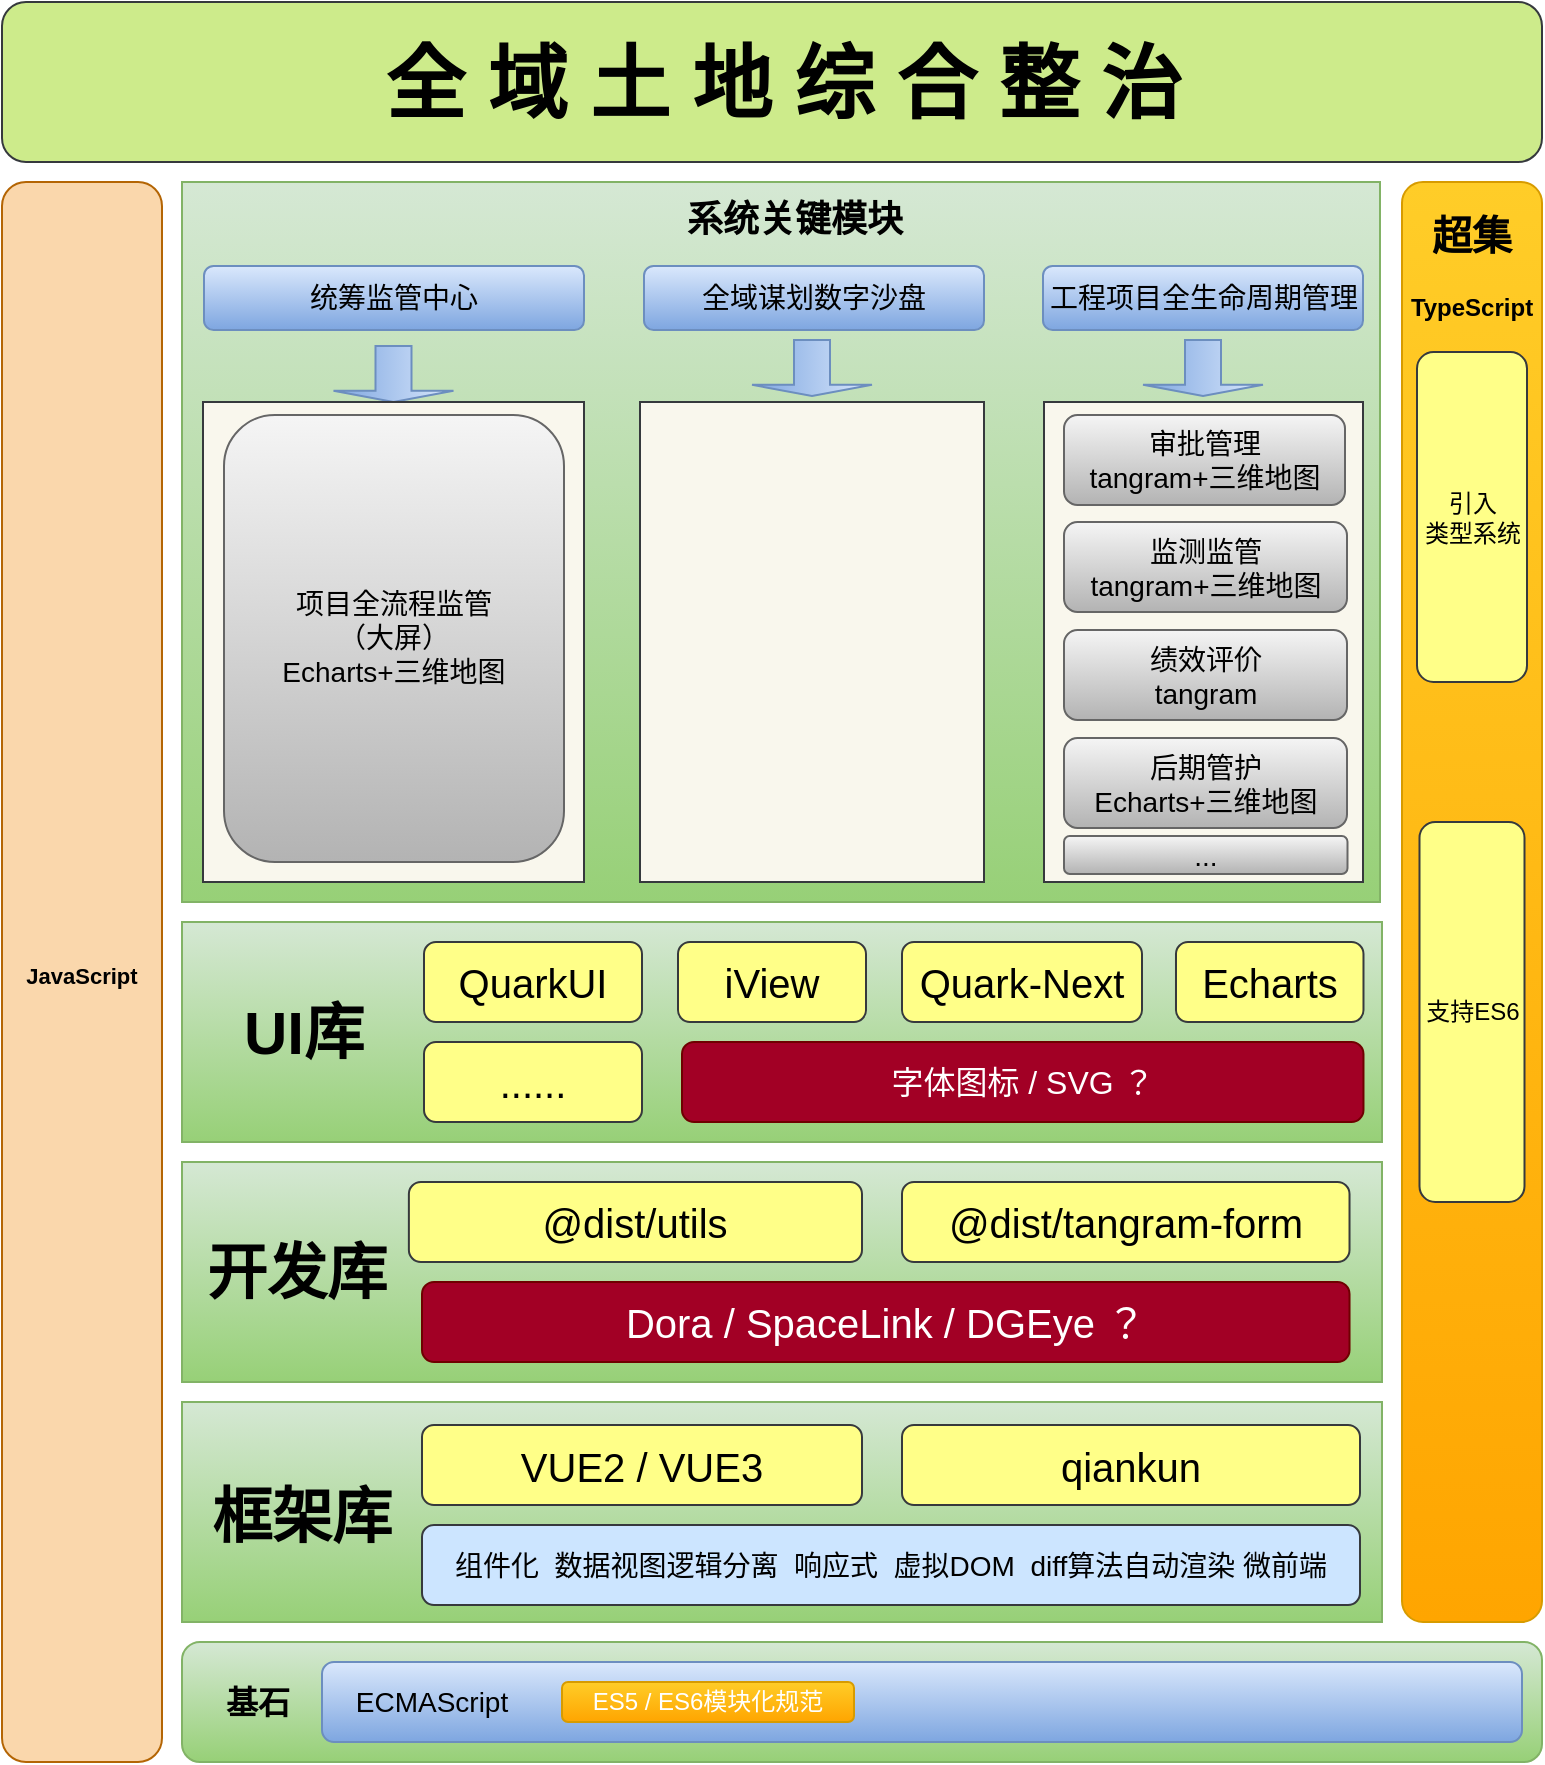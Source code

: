 <mxfile version="22.0.4" type="github" pages="5">
  <diagram name="前端架构图" id="aERbTS1XuSQMkrAbpRA_">
    <mxGraphModel dx="1221" dy="751" grid="1" gridSize="10" guides="1" tooltips="1" connect="1" arrows="1" fold="1" page="1" pageScale="1" pageWidth="827" pageHeight="1169" math="0" shadow="0">
      <root>
        <mxCell id="0" />
        <mxCell id="1" parent="0" />
        <mxCell id="1gftsp3Zv8tTFMD2zvdp-1" value="&lt;h1&gt;&lt;font style=&quot;font-size: 40px;&quot;&gt;&amp;nbsp;全 域 土 地 综 合 整 治&lt;/font&gt;&lt;/h1&gt;" style="rounded=1;whiteSpace=wrap;html=1;fillColor=#cdeb8b;strokeColor=#36393d;" parent="1" vertex="1">
          <mxGeometry x="30" y="40" width="770" height="80" as="geometry" />
        </mxCell>
        <mxCell id="UVithkWDfJSBE_TuZt-7-5" value="&lt;h2&gt;&lt;span style=&quot;font-size: 11px;&quot;&gt;JavaScript&lt;/span&gt;&lt;/h2&gt;" style="rounded=1;whiteSpace=wrap;html=1;fillColor=#fad7ac;strokeColor=#b46504;" parent="1" vertex="1">
          <mxGeometry x="30" y="130" width="80" height="790" as="geometry" />
        </mxCell>
        <mxCell id="UVithkWDfJSBE_TuZt-7-6" value="" style="rounded=1;whiteSpace=wrap;html=1;fillColor=#ffcd28;gradientColor=#ffa500;strokeColor=#d79b00;" parent="1" vertex="1">
          <mxGeometry x="730" y="130" width="70" height="720" as="geometry" />
        </mxCell>
        <mxCell id="UVithkWDfJSBE_TuZt-7-7" value="&lt;h2&gt;&lt;font style=&quot;font-size: 20px;&quot;&gt;超集&lt;/font&gt;&lt;/h2&gt;&lt;h3&gt;&lt;font style=&quot;font-size: 12px;&quot;&gt;TypeScript&lt;/font&gt;&lt;/h3&gt;" style="rounded=1;whiteSpace=wrap;html=1;strokeColor=none;fillColor=none;" parent="1" vertex="1">
          <mxGeometry x="735" y="142" width="60" height="59" as="geometry" />
        </mxCell>
        <mxCell id="UVithkWDfJSBE_TuZt-7-8" value="引入&lt;br&gt;类型系统" style="rounded=1;whiteSpace=wrap;html=1;fillColor=#ffff88;strokeColor=#36393d;" parent="1" vertex="1">
          <mxGeometry x="737.5" y="215" width="55" height="165" as="geometry" />
        </mxCell>
        <mxCell id="UVithkWDfJSBE_TuZt-7-9" value="支持ES6" style="rounded=1;whiteSpace=wrap;html=1;fillColor=#ffff88;strokeColor=#36393d;" parent="1" vertex="1">
          <mxGeometry x="738.75" y="450" width="52.5" height="190" as="geometry" />
        </mxCell>
        <mxCell id="ZtD_jZgkwvfVtTKbU0B0-2" value="" style="group" parent="1" vertex="1" connectable="0">
          <mxGeometry x="120" y="860" width="680" height="60" as="geometry" />
        </mxCell>
        <mxCell id="UVithkWDfJSBE_TuZt-7-28" value="" style="rounded=1;whiteSpace=wrap;html=1;fillColor=#d5e8d4;strokeColor=#82b366;gradientColor=#97d077;" parent="ZtD_jZgkwvfVtTKbU0B0-2" vertex="1">
          <mxGeometry width="680" height="60" as="geometry" />
        </mxCell>
        <mxCell id="UVithkWDfJSBE_TuZt-7-30" value="&lt;h2&gt;&lt;font style=&quot;font-size: 16px;&quot;&gt;基石&lt;/font&gt;&lt;/h2&gt;" style="rounded=1;whiteSpace=wrap;html=1;strokeColor=none;fillColor=none;" parent="ZtD_jZgkwvfVtTKbU0B0-2" vertex="1">
          <mxGeometry x="16" y="10" width="44" height="40" as="geometry" />
        </mxCell>
        <mxCell id="UVithkWDfJSBE_TuZt-7-32" value="" style="rounded=1;whiteSpace=wrap;html=1;fillColor=#dae8fc;gradientColor=#7ea6e0;strokeColor=#6c8ebf;" parent="ZtD_jZgkwvfVtTKbU0B0-2" vertex="1">
          <mxGeometry x="70" y="10" width="600" height="40" as="geometry" />
        </mxCell>
        <mxCell id="UVithkWDfJSBE_TuZt-7-33" value="&lt;font style=&quot;font-size: 14px;&quot;&gt;ECMAScript&lt;/font&gt;" style="rounded=0;whiteSpace=wrap;html=1;strokeColor=none;fillColor=none;" parent="ZtD_jZgkwvfVtTKbU0B0-2" vertex="1">
          <mxGeometry x="80" y="20" width="90" height="20" as="geometry" />
        </mxCell>
        <mxCell id="UVithkWDfJSBE_TuZt-7-34" value="&lt;font color=&quot;#ffffff&quot;&gt;ES5 / ES6模块化规范&lt;/font&gt;" style="rounded=1;whiteSpace=wrap;html=1;fillColor=#ffcd28;strokeColor=#d79b00;gradientColor=#ffa500;" parent="ZtD_jZgkwvfVtTKbU0B0-2" vertex="1">
          <mxGeometry x="190" y="20" width="146" height="20" as="geometry" />
        </mxCell>
        <mxCell id="ZtD_jZgkwvfVtTKbU0B0-3" value="" style="group" parent="1" vertex="1" connectable="0">
          <mxGeometry x="121" y="130" width="599" height="360" as="geometry" />
        </mxCell>
        <mxCell id="UVithkWDfJSBE_TuZt-7-10" value="" style="rounded=0;whiteSpace=wrap;html=1;fillColor=#d5e8d4;strokeColor=#82b366;gradientColor=#97d077;" parent="ZtD_jZgkwvfVtTKbU0B0-3" vertex="1">
          <mxGeometry x="-1" width="599" height="360" as="geometry" />
        </mxCell>
        <mxCell id="UVithkWDfJSBE_TuZt-7-11" value="&lt;h2&gt;系统关键模块&amp;nbsp;&lt;/h2&gt;" style="rounded=1;whiteSpace=wrap;html=1;strokeColor=none;fillColor=none;" parent="ZtD_jZgkwvfVtTKbU0B0-3" vertex="1">
          <mxGeometry x="133" y="4" width="350" height="30" as="geometry" />
        </mxCell>
        <mxCell id="UVithkWDfJSBE_TuZt-7-12" value="&lt;font style=&quot;font-size: 14px;&quot;&gt;统筹监管中心&lt;/font&gt;" style="rounded=1;whiteSpace=wrap;html=1;fillColor=#dae8fc;gradientColor=#7ea6e0;strokeColor=#6c8ebf;" parent="ZtD_jZgkwvfVtTKbU0B0-3" vertex="1">
          <mxGeometry x="10" y="42" width="190" height="32" as="geometry" />
        </mxCell>
        <mxCell id="UVithkWDfJSBE_TuZt-7-15" value="&lt;font style=&quot;font-size: 14px;&quot;&gt;工程项目全生命周期管理&lt;/font&gt;" style="rounded=1;whiteSpace=wrap;html=1;fillColor=#dae8fc;gradientColor=#7ea6e0;strokeColor=#6c8ebf;" parent="ZtD_jZgkwvfVtTKbU0B0-3" vertex="1">
          <mxGeometry x="429.5" y="42" width="160" height="32" as="geometry" />
        </mxCell>
        <mxCell id="UVithkWDfJSBE_TuZt-7-16" value="&lt;font style=&quot;font-size: 14px;&quot;&gt;全域谋划数字沙盘&lt;/font&gt;" style="rounded=1;whiteSpace=wrap;html=1;fillColor=#dae8fc;gradientColor=#7ea6e0;strokeColor=#6c8ebf;" parent="ZtD_jZgkwvfVtTKbU0B0-3" vertex="1">
          <mxGeometry x="230" y="42" width="170" height="32" as="geometry" />
        </mxCell>
        <mxCell id="UVithkWDfJSBE_TuZt-7-18" value="" style="shape=singleArrow;direction=south;whiteSpace=wrap;html=1;fillColor=#dae8fc;gradientColor=#7ea6e0;strokeColor=#6c8ebf;" parent="ZtD_jZgkwvfVtTKbU0B0-3" vertex="1">
          <mxGeometry x="74.75" y="82" width="60" height="28" as="geometry" />
        </mxCell>
        <mxCell id="UVithkWDfJSBE_TuZt-7-19" value="" style="shape=singleArrow;direction=south;whiteSpace=wrap;html=1;fillColor=#dae8fc;gradientColor=#7ea6e0;strokeColor=#6c8ebf;" parent="ZtD_jZgkwvfVtTKbU0B0-3" vertex="1">
          <mxGeometry x="284" y="79" width="60" height="28" as="geometry" />
        </mxCell>
        <mxCell id="UVithkWDfJSBE_TuZt-7-20" value="" style="shape=singleArrow;direction=south;whiteSpace=wrap;html=1;fillColor=#dae8fc;gradientColor=#7ea6e0;strokeColor=#6c8ebf;" parent="ZtD_jZgkwvfVtTKbU0B0-3" vertex="1">
          <mxGeometry x="479.5" y="79" width="60" height="28" as="geometry" />
        </mxCell>
        <mxCell id="UVithkWDfJSBE_TuZt-7-21" value="" style="rounded=0;whiteSpace=wrap;html=1;fillColor=#f9f7ed;strokeColor=#36393d;" parent="ZtD_jZgkwvfVtTKbU0B0-3" vertex="1">
          <mxGeometry x="9.5" y="110" width="190.5" height="240" as="geometry" />
        </mxCell>
        <mxCell id="UVithkWDfJSBE_TuZt-7-23" value="" style="rounded=0;whiteSpace=wrap;html=1;fillColor=#f9f7ed;strokeColor=#36393d;" parent="ZtD_jZgkwvfVtTKbU0B0-3" vertex="1">
          <mxGeometry x="228" y="110" width="172" height="240" as="geometry" />
        </mxCell>
        <mxCell id="wGkd35z4o7-usE_25bUe-2" value="" style="rounded=0;whiteSpace=wrap;html=1;fillColor=#f9f7ed;strokeColor=#36393d;" parent="ZtD_jZgkwvfVtTKbU0B0-3" vertex="1">
          <mxGeometry x="430" y="110" width="159.5" height="240" as="geometry" />
        </mxCell>
        <mxCell id="wGkd35z4o7-usE_25bUe-1" value="&lt;font style=&quot;font-size: 14px;&quot;&gt;监测监管&lt;br&gt;tangram+三维地图&lt;/font&gt;" style="rounded=1;whiteSpace=wrap;html=1;fillColor=#f5f5f5;gradientColor=#b3b3b3;strokeColor=#666666;" parent="ZtD_jZgkwvfVtTKbU0B0-3" vertex="1">
          <mxGeometry x="440" y="170" width="141.5" height="45" as="geometry" />
        </mxCell>
        <mxCell id="UVithkWDfJSBE_TuZt-7-24" value="&lt;font style=&quot;font-size: 14px;&quot;&gt;审批管理&lt;br&gt;tangram+三维地图&lt;/font&gt;" style="rounded=1;whiteSpace=wrap;html=1;fillColor=#f5f5f5;gradientColor=#b3b3b3;strokeColor=#666666;" parent="ZtD_jZgkwvfVtTKbU0B0-3" vertex="1">
          <mxGeometry x="440" y="116.5" width="140.5" height="45" as="geometry" />
        </mxCell>
        <mxCell id="wGkd35z4o7-usE_25bUe-3" value="&lt;font style=&quot;font-size: 14px;&quot;&gt;后期管护&lt;br&gt;Echarts+三维地图&lt;/font&gt;" style="rounded=1;whiteSpace=wrap;html=1;fillColor=#f5f5f5;gradientColor=#b3b3b3;strokeColor=#666666;" parent="ZtD_jZgkwvfVtTKbU0B0-3" vertex="1">
          <mxGeometry x="440" y="278" width="141.5" height="45" as="geometry" />
        </mxCell>
        <mxCell id="wGkd35z4o7-usE_25bUe-4" value="&lt;font style=&quot;font-size: 14px;&quot;&gt;绩效评价&lt;br&gt;tangram&lt;/font&gt;" style="rounded=1;whiteSpace=wrap;html=1;fillColor=#f5f5f5;gradientColor=#b3b3b3;strokeColor=#666666;" parent="ZtD_jZgkwvfVtTKbU0B0-3" vertex="1">
          <mxGeometry x="440" y="224" width="141.5" height="45" as="geometry" />
        </mxCell>
        <mxCell id="wGkd35z4o7-usE_25bUe-11" value="&lt;span style=&quot;font-size: 14px;&quot;&gt;...&lt;/span&gt;" style="rounded=1;whiteSpace=wrap;html=1;fillColor=#f5f5f5;gradientColor=#b3b3b3;strokeColor=#666666;" parent="ZtD_jZgkwvfVtTKbU0B0-3" vertex="1">
          <mxGeometry x="440" y="327" width="141.75" height="19" as="geometry" />
        </mxCell>
        <mxCell id="wGkd35z4o7-usE_25bUe-12" value="&lt;font style=&quot;font-size: 14px;&quot;&gt;项目全流程监管&lt;br&gt;（大屏）&lt;br&gt;Echarts+三维地图&lt;br&gt;&lt;/font&gt;" style="rounded=1;whiteSpace=wrap;html=1;fillColor=#f5f5f5;gradientColor=#b3b3b3;strokeColor=#666666;" parent="ZtD_jZgkwvfVtTKbU0B0-3" vertex="1">
          <mxGeometry x="20" y="116.5" width="170" height="223.5" as="geometry" />
        </mxCell>
        <mxCell id="ZtD_jZgkwvfVtTKbU0B0-5" value="" style="group;fillColor=#d5e8d4;strokeColor=#82b366;gradientColor=#97d077;" parent="1" vertex="1" connectable="0">
          <mxGeometry x="120" y="620" width="600" height="110" as="geometry" />
        </mxCell>
        <mxCell id="UVithkWDfJSBE_TuZt-7-1" value="" style="rounded=0;whiteSpace=wrap;html=1;fillColor=#d5e8d4;gradientColor=#97d077;strokeColor=#82b366;" parent="ZtD_jZgkwvfVtTKbU0B0-5" vertex="1">
          <mxGeometry width="600" height="110" as="geometry" />
        </mxCell>
        <mxCell id="UVithkWDfJSBE_TuZt-7-2" value="&lt;h2&gt;&lt;font style=&quot;font-size: 30px;&quot;&gt;开发库&lt;/font&gt;&lt;/h2&gt;" style="rounded=1;whiteSpace=wrap;html=1;strokeWidth=0;strokeColor=none;fillColor=none;gradientColor=none;" parent="ZtD_jZgkwvfVtTKbU0B0-5" vertex="1">
          <mxGeometry x="0.938" y="25" width="112.5" height="60" as="geometry" />
        </mxCell>
        <mxCell id="UVithkWDfJSBE_TuZt-7-3" value="&lt;font style=&quot;font-size: 20px;&quot;&gt;@dist/utils&lt;/font&gt;" style="rounded=1;whiteSpace=wrap;html=1;fillColor=#ffff88;strokeColor=#36393d;" parent="ZtD_jZgkwvfVtTKbU0B0-5" vertex="1">
          <mxGeometry x="113.44" y="10" width="226.56" height="40" as="geometry" />
        </mxCell>
        <mxCell id="UVithkWDfJSBE_TuZt-7-26" value="&lt;font style=&quot;font-size: 20px;&quot;&gt;Dora / SpaceLink / DGEye ？&lt;/font&gt;" style="rounded=1;whiteSpace=wrap;html=1;fillColor=#a20025;strokeColor=#6F0000;fontColor=#ffffff;" parent="ZtD_jZgkwvfVtTKbU0B0-5" vertex="1">
          <mxGeometry x="120" y="60" width="463.76" height="40" as="geometry" />
        </mxCell>
        <mxCell id="wGkd35z4o7-usE_25bUe-19" value="&lt;font style=&quot;font-size: 20px;&quot;&gt;@dist/tangram-form&lt;/font&gt;" style="rounded=1;whiteSpace=wrap;html=1;fillColor=#ffff88;strokeColor=#36393d;" parent="ZtD_jZgkwvfVtTKbU0B0-5" vertex="1">
          <mxGeometry x="360" y="10" width="223.76" height="40" as="geometry" />
        </mxCell>
        <mxCell id="ZtD_jZgkwvfVtTKbU0B0-6" value="" style="group;fillColor=#f8cecc;strokeColor=#b85450;" parent="1" vertex="1" connectable="0">
          <mxGeometry x="120" y="500" width="600" height="110" as="geometry" />
        </mxCell>
        <mxCell id="ZtD_jZgkwvfVtTKbU0B0-7" value="" style="rounded=0;whiteSpace=wrap;html=1;fillColor=#d5e8d4;gradientColor=#97d077;strokeColor=#82b366;" parent="ZtD_jZgkwvfVtTKbU0B0-6" vertex="1">
          <mxGeometry width="600" height="110" as="geometry" />
        </mxCell>
        <mxCell id="ZtD_jZgkwvfVtTKbU0B0-8" value="&lt;h2&gt;&lt;font style=&quot;font-size: 30px;&quot;&gt;UI库&lt;/font&gt;&lt;/h2&gt;" style="rounded=1;whiteSpace=wrap;html=1;strokeWidth=0;strokeColor=none;fillColor=none;gradientColor=none;" parent="ZtD_jZgkwvfVtTKbU0B0-6" vertex="1">
          <mxGeometry x="1" y="25" width="120" height="60" as="geometry" />
        </mxCell>
        <mxCell id="ZtD_jZgkwvfVtTKbU0B0-9" value="&lt;font style=&quot;font-size: 20px;&quot;&gt;QuarkUI&lt;/font&gt;" style="rounded=1;whiteSpace=wrap;html=1;fillColor=#ffff88;strokeColor=#36393d;" parent="ZtD_jZgkwvfVtTKbU0B0-6" vertex="1">
          <mxGeometry x="121" y="10" width="109" height="40" as="geometry" />
        </mxCell>
        <mxCell id="ZtD_jZgkwvfVtTKbU0B0-10" value="&lt;span style=&quot;font-size: 16px;&quot;&gt;字体图标 / SVG ？&lt;/span&gt;" style="rounded=1;whiteSpace=wrap;html=1;fillColor=#a20025;strokeColor=#6F0000;fontColor=#ffffff;" parent="ZtD_jZgkwvfVtTKbU0B0-6" vertex="1">
          <mxGeometry x="250" y="60" width="340.74" height="40" as="geometry" />
        </mxCell>
        <mxCell id="ZtD_jZgkwvfVtTKbU0B0-11" value="&lt;font style=&quot;font-size: 20px;&quot;&gt;iView&lt;/font&gt;" style="rounded=1;whiteSpace=wrap;html=1;fillColor=#ffff88;strokeColor=#36393d;" parent="ZtD_jZgkwvfVtTKbU0B0-6" vertex="1">
          <mxGeometry x="248" y="10" width="94" height="40" as="geometry" />
        </mxCell>
        <mxCell id="ZtD_jZgkwvfVtTKbU0B0-12" value="&lt;font style=&quot;font-size: 20px;&quot;&gt;......&lt;/font&gt;" style="rounded=1;whiteSpace=wrap;html=1;fillColor=#ffff88;strokeColor=#36393d;" parent="ZtD_jZgkwvfVtTKbU0B0-6" vertex="1">
          <mxGeometry x="121" y="60" width="109" height="40" as="geometry" />
        </mxCell>
        <mxCell id="wGkd35z4o7-usE_25bUe-13" value="&lt;font style=&quot;font-size: 20px;&quot;&gt;Quark-Next&lt;/font&gt;" style="rounded=1;whiteSpace=wrap;html=1;fillColor=#ffff88;strokeColor=#36393d;" parent="ZtD_jZgkwvfVtTKbU0B0-6" vertex="1">
          <mxGeometry x="360" y="10" width="120" height="40" as="geometry" />
        </mxCell>
        <mxCell id="wGkd35z4o7-usE_25bUe-20" value="&lt;span style=&quot;font-size: 20px;&quot;&gt;Echarts&lt;/span&gt;" style="rounded=1;whiteSpace=wrap;html=1;fillColor=#ffff88;strokeColor=#36393d;" parent="ZtD_jZgkwvfVtTKbU0B0-6" vertex="1">
          <mxGeometry x="496.995" y="10" width="93.75" height="40" as="geometry" />
        </mxCell>
        <mxCell id="wGkd35z4o7-usE_25bUe-14" value="" style="rounded=0;whiteSpace=wrap;html=1;fillColor=#d5e8d4;gradientColor=#97d077;strokeColor=#82b366;" parent="1" vertex="1">
          <mxGeometry x="120" y="740" width="600" height="110" as="geometry" />
        </mxCell>
        <mxCell id="wGkd35z4o7-usE_25bUe-15" value="&lt;h2 style=&quot;border-color: var(--border-color);&quot;&gt;&lt;font style=&quot;border-color: var(--border-color); font-size: 30px;&quot;&gt;框架库&lt;/font&gt;&lt;/h2&gt;" style="rounded=1;whiteSpace=wrap;html=1;strokeWidth=0;strokeColor=none;fillColor=none;gradientColor=none;" parent="1" vertex="1">
          <mxGeometry x="120" y="766.5" width="120" height="60" as="geometry" />
        </mxCell>
        <mxCell id="wGkd35z4o7-usE_25bUe-16" value="&lt;font style=&quot;font-size: 20px;&quot;&gt;VUE2 / VUE3&lt;/font&gt;" style="rounded=1;whiteSpace=wrap;html=1;fillColor=#ffff88;strokeColor=#36393d;" parent="1" vertex="1">
          <mxGeometry x="240" y="751.5" width="220" height="40" as="geometry" />
        </mxCell>
        <mxCell id="wGkd35z4o7-usE_25bUe-17" value="&lt;font style=&quot;font-size: 14px;&quot;&gt;组件化&amp;nbsp; 数据视图逻辑分离&amp;nbsp; 响应式&amp;nbsp; 虚拟DOM&amp;nbsp; diff算法自动渲染 微前端&lt;/font&gt;" style="rounded=1;whiteSpace=wrap;html=1;fillColor=#cce5ff;strokeColor=#36393d;" parent="1" vertex="1">
          <mxGeometry x="240" y="801.5" width="469" height="40" as="geometry" />
        </mxCell>
        <mxCell id="wGkd35z4o7-usE_25bUe-18" value="&lt;font style=&quot;font-size: 20px;&quot;&gt;qiankun&lt;/font&gt;" style="rounded=1;whiteSpace=wrap;html=1;fillColor=#ffff88;strokeColor=#36393d;" parent="1" vertex="1">
          <mxGeometry x="480" y="751.5" width="229" height="40" as="geometry" />
        </mxCell>
      </root>
    </mxGraphModel>
  </diagram>
  <diagram id="XSElOtdGqm7M-GGepmwN" name="SpaceLink">
    <mxGraphModel dx="1221" dy="751" grid="1" gridSize="10" guides="1" tooltips="1" connect="1" arrows="1" fold="1" page="1" pageScale="1" pageWidth="827" pageHeight="1169" math="0" shadow="0">
      <root>
        <mxCell id="0" />
        <mxCell id="1" parent="0" />
        <mxCell id="K2NwSmlpV3HJXuRABJTI-1" value="" style="rounded=1;whiteSpace=wrap;html=1;" vertex="1" parent="1">
          <mxGeometry x="320" y="280" width="160" height="80" as="geometry" />
        </mxCell>
      </root>
    </mxGraphModel>
  </diagram>
  <diagram id="j7PHND6YMBpe7yRjcpt8" name="浙江省生态修复-全域">
    <mxGraphModel dx="1436" dy="1711" grid="1" gridSize="10" guides="1" tooltips="1" connect="1" arrows="1" fold="1" page="1" pageScale="1" pageWidth="1169" pageHeight="827" math="0" shadow="0">
      <root>
        <mxCell id="0" />
        <mxCell id="1" parent="0" />
        <mxCell id="ivfM4cDBGQ6n9eSlpwVS-1" value="&lt;font style=&quot;font-size: 20px;&quot;&gt;政策制度体系（法规、政策、评价指标）&lt;/font&gt;" style="rounded=0;whiteSpace=wrap;html=1;fillColor=#Ffc000;strokeColor=none;fontColor=#000000;" vertex="1" parent="1">
          <mxGeometry x="10" width="60" height="790" as="geometry" />
        </mxCell>
        <mxCell id="ivfM4cDBGQ6n9eSlpwVS-2" value="&lt;font style=&quot;font-size: 20px;&quot;&gt;标准规范体系（数据、业务、技术）&lt;/font&gt;" style="rounded=0;whiteSpace=wrap;html=1;strokeColor=none;fillColor=#FFc000;" vertex="1" parent="1">
          <mxGeometry x="80" width="60" height="790" as="geometry" />
        </mxCell>
        <mxCell id="ivfM4cDBGQ6n9eSlpwVS-3" value="&lt;font style=&quot;font-size: 20px;&quot;&gt;安全运维体系（安全、运维）&lt;/font&gt;" style="rounded=0;whiteSpace=wrap;html=1;strokeColor=none;fillColor=#FFC000;" vertex="1" parent="1">
          <mxGeometry x="150" width="60" height="788" as="geometry" />
        </mxCell>
        <mxCell id="ivfM4cDBGQ6n9eSlpwVS-4" value="" style="rounded=1;whiteSpace=wrap;html=1;strokeColor=#e96c06;strokeWidth=2;" vertex="1" parent="1">
          <mxGeometry x="220" y="600" width="930" height="190" as="geometry" />
        </mxCell>
        <mxCell id="ivfM4cDBGQ6n9eSlpwVS-8" value="" style="rounded=1;whiteSpace=wrap;html=1;strokeColor=#e96c06;strokeWidth=2;" vertex="1" parent="1">
          <mxGeometry x="220" y="400" width="930" height="190" as="geometry" />
        </mxCell>
        <mxCell id="ivfM4cDBGQ6n9eSlpwVS-9" value="" style="rounded=1;whiteSpace=wrap;html=1;strokeColor=#e96c06;strokeWidth=2;" vertex="1" parent="1">
          <mxGeometry x="220" y="200" width="930" height="190" as="geometry" />
        </mxCell>
        <mxCell id="ivfM4cDBGQ6n9eSlpwVS-10" value="" style="rounded=1;whiteSpace=wrap;html=1;strokeColor=#e96c06;strokeWidth=2;" vertex="1" parent="1">
          <mxGeometry x="220" width="930" height="190" as="geometry" />
        </mxCell>
        <mxCell id="ivfM4cDBGQ6n9eSlpwVS-12" value="&lt;font style=&quot;font-size: 20px;&quot;&gt;基础设施体系&lt;/font&gt;" style="rounded=0;whiteSpace=wrap;html=1;strokeColor=none;" vertex="1" parent="1">
          <mxGeometry x="230" y="665" width="70" height="60" as="geometry" />
        </mxCell>
        <mxCell id="ivfM4cDBGQ6n9eSlpwVS-13" value="物理感知层（视频监控、物联网）" style="rounded=1;whiteSpace=wrap;html=1;fillColor=#548bd4;strokeColor=none;fontSize=14;fontColor=#FFFFFF;" vertex="1" parent="1">
          <mxGeometry x="300" y="750" width="830" height="35" as="geometry" />
        </mxCell>
        <mxCell id="ivfM4cDBGQ6n9eSlpwVS-14" value="基础网络层（电子政务网、互联网）" style="rounded=1;whiteSpace=wrap;html=1;fillColor=#548BD4;strokeColor=none;fontSize=14;fontColor=#FFFFFF;" vertex="1" parent="1">
          <mxGeometry x="300" y="703" width="830" height="35" as="geometry" />
        </mxCell>
        <mxCell id="ivfM4cDBGQ6n9eSlpwVS-16" value="浙江省“一朵云平台”" style="rounded=1;whiteSpace=wrap;html=1;fillColor=#548BD4;strokeColor=none;fontSize=14;fontColor=#FFFFFF;" vertex="1" parent="1">
          <mxGeometry x="300" y="610" width="830" height="35" as="geometry" />
        </mxCell>
        <mxCell id="ivfM4cDBGQ6n9eSlpwVS-26" value="" style="group;fontSize=14;fontColor=#FFFFFF;" vertex="1" connectable="0" parent="1">
          <mxGeometry x="300" y="655" width="830" height="35" as="geometry" />
        </mxCell>
        <mxCell id="ivfM4cDBGQ6n9eSlpwVS-15" value="" style="rounded=1;whiteSpace=wrap;html=1;strokeColor=none;" vertex="1" parent="ivfM4cDBGQ6n9eSlpwVS-26">
          <mxGeometry width="830" height="35" as="geometry" />
        </mxCell>
        <mxCell id="ivfM4cDBGQ6n9eSlpwVS-17" value="计算服务" style="rounded=1;whiteSpace=wrap;html=1;fillColor=#FFC000;strokeColor=none;" vertex="1" parent="ivfM4cDBGQ6n9eSlpwVS-26">
          <mxGeometry width="90" height="35" as="geometry" />
        </mxCell>
        <mxCell id="ivfM4cDBGQ6n9eSlpwVS-18" value="存储服务" style="rounded=1;whiteSpace=wrap;html=1;fillColor=#FFC000;strokeColor=none;fontSize=14;" vertex="1" parent="ivfM4cDBGQ6n9eSlpwVS-26">
          <mxGeometry x="100" width="90" height="35" as="geometry" />
        </mxCell>
        <mxCell id="ivfM4cDBGQ6n9eSlpwVS-19" value="网络服务" style="rounded=1;whiteSpace=wrap;html=1;fillColor=#FFC000;strokeColor=none;" vertex="1" parent="ivfM4cDBGQ6n9eSlpwVS-26">
          <mxGeometry x="200" width="90" height="35" as="geometry" />
        </mxCell>
        <mxCell id="ivfM4cDBGQ6n9eSlpwVS-20" value="数据库服务" style="rounded=1;whiteSpace=wrap;html=1;fillColor=#FFC000;strokeColor=none;fontSize=14;" vertex="1" parent="ivfM4cDBGQ6n9eSlpwVS-26">
          <mxGeometry x="300" width="100" height="35" as="geometry" />
        </mxCell>
        <mxCell id="ivfM4cDBGQ6n9eSlpwVS-21" value="中间件服务" style="rounded=1;whiteSpace=wrap;html=1;fillColor=#548BD4;strokeColor=none;fontSize=14;fontColor=#FFFFFF;" vertex="1" parent="ivfM4cDBGQ6n9eSlpwVS-26">
          <mxGeometry x="410" width="100" height="35" as="geometry" />
        </mxCell>
        <mxCell id="ivfM4cDBGQ6n9eSlpwVS-22" value="卫星遥感服务" style="rounded=1;whiteSpace=wrap;html=1;fillColor=#FFC000;strokeColor=none;fontSize=14;" vertex="1" parent="ivfM4cDBGQ6n9eSlpwVS-26">
          <mxGeometry x="520" width="110" height="35" as="geometry" />
        </mxCell>
        <mxCell id="ivfM4cDBGQ6n9eSlpwVS-23" value="安全服务" style="rounded=1;whiteSpace=wrap;html=1;fillColor=#548BD4;strokeColor=none;fontSize=14;fontColor=#FFFFFF;" vertex="1" parent="ivfM4cDBGQ6n9eSlpwVS-26">
          <mxGeometry x="640" width="90" height="35" as="geometry" />
        </mxCell>
        <mxCell id="ivfM4cDBGQ6n9eSlpwVS-24" value="......" style="rounded=1;whiteSpace=wrap;html=1;fillColor=#548BD4;strokeColor=none;fontSize=14;fontColor=#FFFFFF;" vertex="1" parent="ivfM4cDBGQ6n9eSlpwVS-26">
          <mxGeometry x="740" width="90" height="35" as="geometry" />
        </mxCell>
        <mxCell id="ivfM4cDBGQ6n9eSlpwVS-28" value="" style="group;fontSize=14;fontColor=#FFFFFF;" vertex="1" connectable="0" parent="1">
          <mxGeometry x="300" y="550" width="830" height="35" as="geometry" />
        </mxCell>
        <mxCell id="ivfM4cDBGQ6n9eSlpwVS-29" value="" style="rounded=1;whiteSpace=wrap;html=1;strokeColor=none;" vertex="1" parent="ivfM4cDBGQ6n9eSlpwVS-28">
          <mxGeometry width="830" height="35" as="geometry" />
        </mxCell>
        <mxCell id="ivfM4cDBGQ6n9eSlpwVS-30" value="数据安全" style="rounded=1;whiteSpace=wrap;html=1;fillColor=#548BD4;strokeColor=none;fontSize=14;fontColor=#FFFFFF;" vertex="1" parent="ivfM4cDBGQ6n9eSlpwVS-28">
          <mxGeometry width="90" height="35" as="geometry" />
        </mxCell>
        <mxCell id="ivfM4cDBGQ6n9eSlpwVS-31" value="资产管理" style="rounded=1;whiteSpace=wrap;html=1;fillColor=#548BD4;strokeColor=none;fontSize=14;fontColor=#FFFFFF;" vertex="1" parent="ivfM4cDBGQ6n9eSlpwVS-28">
          <mxGeometry x="100" width="90" height="35" as="geometry" />
        </mxCell>
        <mxCell id="ivfM4cDBGQ6n9eSlpwVS-32" value="数据运维" style="rounded=1;whiteSpace=wrap;html=1;fillColor=#548BD4;strokeColor=none;fontSize=14;fontColor=#FFFFFF;" vertex="1" parent="ivfM4cDBGQ6n9eSlpwVS-28">
          <mxGeometry x="200" width="90" height="35" as="geometry" />
        </mxCell>
        <mxCell id="ivfM4cDBGQ6n9eSlpwVS-33" value="数据集成" style="rounded=1;whiteSpace=wrap;html=1;fillColor=#FFC000;strokeColor=none;fontSize=14;" vertex="1" parent="ivfM4cDBGQ6n9eSlpwVS-28">
          <mxGeometry x="300" width="100" height="35" as="geometry" />
        </mxCell>
        <mxCell id="ivfM4cDBGQ6n9eSlpwVS-34" value="数据开发" style="rounded=1;whiteSpace=wrap;html=1;fillColor=#548BD4;strokeColor=none;fontSize=14;fontColor=#FFFFFF;" vertex="1" parent="ivfM4cDBGQ6n9eSlpwVS-28">
          <mxGeometry x="410" width="100" height="35" as="geometry" />
        </mxCell>
        <mxCell id="ivfM4cDBGQ6n9eSlpwVS-35" value="实时分析" style="rounded=1;whiteSpace=wrap;html=1;fillColor=#548BD4;strokeColor=none;fontSize=14;fontColor=#FFFFFF;" vertex="1" parent="ivfM4cDBGQ6n9eSlpwVS-28">
          <mxGeometry x="520" width="110" height="35" as="geometry" />
        </mxCell>
        <mxCell id="ivfM4cDBGQ6n9eSlpwVS-36" value="数据质量" style="rounded=1;whiteSpace=wrap;html=1;fillColor=#FFC000;strokeColor=none;fontSize=14;" vertex="1" parent="ivfM4cDBGQ6n9eSlpwVS-28">
          <mxGeometry x="640" width="90" height="35" as="geometry" />
        </mxCell>
        <mxCell id="ivfM4cDBGQ6n9eSlpwVS-37" value="数据服务" style="rounded=1;whiteSpace=wrap;html=1;fillColor=#FFC000;strokeColor=none;fontSize=14;" vertex="1" parent="ivfM4cDBGQ6n9eSlpwVS-28">
          <mxGeometry x="740" width="90" height="35" as="geometry" />
        </mxCell>
        <mxCell id="ivfM4cDBGQ6n9eSlpwVS-38" value="&lt;font style=&quot;font-size: 20px;&quot;&gt;数据资源体系&lt;/font&gt;" style="rounded=0;whiteSpace=wrap;html=1;strokeColor=none;" vertex="1" parent="1">
          <mxGeometry x="230" y="465" width="70" height="60" as="geometry" />
        </mxCell>
        <mxCell id="ivfM4cDBGQ6n9eSlpwVS-39" value="&lt;font style=&quot;font-size: 20px;&quot;&gt;应用支撑体系&lt;/font&gt;" style="rounded=0;whiteSpace=wrap;html=1;strokeColor=none;" vertex="1" parent="1">
          <mxGeometry x="230" y="265" width="70" height="60" as="geometry" />
        </mxCell>
        <mxCell id="ivfM4cDBGQ6n9eSlpwVS-40" value="&lt;font style=&quot;font-size: 20px;&quot;&gt;业务应用体系&lt;/font&gt;" style="rounded=0;whiteSpace=wrap;html=1;strokeColor=none;" vertex="1" parent="1">
          <mxGeometry x="230" y="65" width="70" height="60" as="geometry" />
        </mxCell>
        <mxCell id="ivfM4cDBGQ6n9eSlpwVS-41" value="空间数据资源目录" style="rounded=1;whiteSpace=wrap;html=1;fillColor=#548BD4;strokeColor=none;fontSize=14;fontColor=#FFFFFF;" vertex="1" parent="1">
          <mxGeometry x="300" y="410" width="830" height="35" as="geometry" />
        </mxCell>
        <mxCell id="ivfM4cDBGQ6n9eSlpwVS-42" value="" style="rounded=0;whiteSpace=wrap;html=1;strokeColor=#f59e57;" vertex="1" parent="1">
          <mxGeometry x="300" y="455" width="830" height="85" as="geometry" />
        </mxCell>
        <mxCell id="ivfM4cDBGQ6n9eSlpwVS-43" value="现状数据库" style="rounded=0;whiteSpace=wrap;html=1;fillColor=#548BD4;strokeColor=none;fontSize=14;fontColor=#FFFFFF;" vertex="1" parent="1">
          <mxGeometry x="310" y="461" width="170" height="35" as="geometry" />
        </mxCell>
        <mxCell id="ivfM4cDBGQ6n9eSlpwVS-45" value="管控数据库" style="rounded=0;whiteSpace=wrap;html=1;fillColor=#548BD4;strokeColor=none;fontSize=14;fontColor=#FFFFFF;" vertex="1" parent="1">
          <mxGeometry x="310" y="501" width="170" height="35" as="geometry" />
        </mxCell>
        <mxCell id="ivfM4cDBGQ6n9eSlpwVS-46" value="规划数据库" style="rounded=0;whiteSpace=wrap;html=1;fillColor=#548BD4;strokeColor=none;fontSize=14;fontColor=#FFFFFF;" vertex="1" parent="1">
          <mxGeometry x="524" y="460" width="170" height="35" as="geometry" />
        </mxCell>
        <mxCell id="ivfM4cDBGQ6n9eSlpwVS-47" value="生态修复数据库" style="rounded=0;whiteSpace=wrap;html=1;fillColor=#548BD4;strokeColor=none;fontSize=14;fontColor=#FFFFFF;" vertex="1" parent="1">
          <mxGeometry x="524" y="500" width="170" height="35" as="geometry" />
        </mxCell>
        <mxCell id="ivfM4cDBGQ6n9eSlpwVS-48" value="模型库" style="rounded=0;whiteSpace=wrap;html=1;fillColor=#FFC000;strokeColor=none;fontSize=14;" vertex="1" parent="1">
          <mxGeometry x="738" y="460" width="170" height="35" as="geometry" />
        </mxCell>
        <mxCell id="ivfM4cDBGQ6n9eSlpwVS-49" value="项目库" style="rounded=0;whiteSpace=wrap;html=1;fillColor=#FFC000;strokeColor=none;fontSize=14;" vertex="1" parent="1">
          <mxGeometry x="738" y="500" width="170" height="35" as="geometry" />
        </mxCell>
        <mxCell id="ivfM4cDBGQ6n9eSlpwVS-50" value="指标库" style="rounded=0;whiteSpace=wrap;html=1;fillColor=#FFC000;strokeColor=none;fontSize=14;" vertex="1" parent="1">
          <mxGeometry x="950" y="460" width="170" height="35" as="geometry" />
        </mxCell>
        <mxCell id="ivfM4cDBGQ6n9eSlpwVS-51" value="......" style="rounded=0;whiteSpace=wrap;html=1;fillColor=#548BD4;strokeColor=none;fontSize=14;fontColor=#FFFFFF;" vertex="1" parent="1">
          <mxGeometry x="950" y="500" width="170" height="35" as="geometry" />
        </mxCell>
        <mxCell id="ivfM4cDBGQ6n9eSlpwVS-53" value="" style="rounded=0;whiteSpace=wrap;html=1;dashed=1;strokeColor=#f59e57;" vertex="1" parent="1">
          <mxGeometry x="300" y="340" width="830" height="45" as="geometry" />
        </mxCell>
        <mxCell id="ivfM4cDBGQ6n9eSlpwVS-54" value="数据应用" style="rounded=0;whiteSpace=wrap;html=1;strokeColor=none;fontSize=14;" vertex="1" parent="1">
          <mxGeometry x="301" y="341" width="110" height="40" as="geometry" />
        </mxCell>
        <mxCell id="ivfM4cDBGQ6n9eSlpwVS-55" value="浙江省国土空间基础信息平台" style="rounded=1;whiteSpace=wrap;html=1;fillColor=#548BD4;strokeColor=none;fontSize=14;fontColor=#FFFFFF;" vertex="1" parent="1">
          <mxGeometry x="546" y="346.25" width="500" height="32.5" as="geometry" />
        </mxCell>
        <mxCell id="ivfM4cDBGQ6n9eSlpwVS-56" value="" style="rounded=0;whiteSpace=wrap;html=1;dashed=1;strokeColor=#f59e57;" vertex="1" parent="1">
          <mxGeometry x="300" y="257" width="830" height="75" as="geometry" />
        </mxCell>
        <mxCell id="ivfM4cDBGQ6n9eSlpwVS-57" value="" style="rounded=0;whiteSpace=wrap;html=1;dashed=1;strokeColor=#f59e57;" vertex="1" parent="1">
          <mxGeometry x="300" y="205" width="830" height="45" as="geometry" />
        </mxCell>
        <mxCell id="ivfM4cDBGQ6n9eSlpwVS-58" value="应用 / 业务组件" style="rounded=0;whiteSpace=wrap;html=1;strokeColor=none;fontSize=14;" vertex="1" parent="1">
          <mxGeometry x="301" y="258" width="120" height="73" as="geometry" />
        </mxCell>
        <mxCell id="ivfM4cDBGQ6n9eSlpwVS-59" value="业务 / 数据接口服务" style="rounded=0;whiteSpace=wrap;html=1;strokeColor=none;fontSize=14;" vertex="1" parent="1">
          <mxGeometry x="301" y="206" width="120" height="42" as="geometry" />
        </mxCell>
        <mxCell id="ivfM4cDBGQ6n9eSlpwVS-60" value="数据接口服务" style="rounded=0;whiteSpace=wrap;html=1;fillColor=#FFC000;strokeColor=none;fontSize=14;" vertex="1" parent="1">
          <mxGeometry x="480" y="210" width="200" height="34" as="geometry" />
        </mxCell>
        <mxCell id="ivfM4cDBGQ6n9eSlpwVS-61" value="文件接口服务" style="rounded=0;whiteSpace=wrap;html=1;fillColor=#548BD4;strokeColor=none;fontSize=14;fontColor=#FFFFFF;" vertex="1" parent="1">
          <mxGeometry x="900" y="210.5" width="200" height="34" as="geometry" />
        </mxCell>
        <mxCell id="ivfM4cDBGQ6n9eSlpwVS-62" value="应用接口服务" style="rounded=0;whiteSpace=wrap;html=1;fillColor=#FFC000;strokeColor=none;fontSize=14;" vertex="1" parent="1">
          <mxGeometry x="694" y="210" width="200" height="34" as="geometry" />
        </mxCell>
        <mxCell id="ivfM4cDBGQ6n9eSlpwVS-63" value="" style="rounded=0;whiteSpace=wrap;html=1;strokeColor=#f59e57;" vertex="1" parent="1">
          <mxGeometry x="480" y="265" width="300" height="60" as="geometry" />
        </mxCell>
        <mxCell id="ivfM4cDBGQ6n9eSlpwVS-65" value="业务服务组件" style="rounded=0;whiteSpace=wrap;html=1;strokeColor=none;fontSize=14;" vertex="1" parent="1">
          <mxGeometry x="487.5" y="267" width="285.5" height="19" as="geometry" />
        </mxCell>
        <mxCell id="ivfM4cDBGQ6n9eSlpwVS-66" value="流程服务" style="rounded=0;whiteSpace=wrap;html=1;fillColor=#FFC000;strokeColor=none;fontSize=14;" vertex="1" parent="1">
          <mxGeometry x="484.5" y="290" width="92.5" height="30" as="geometry" />
        </mxCell>
        <mxCell id="ivfM4cDBGQ6n9eSlpwVS-69" value="表单服务" style="rounded=0;whiteSpace=wrap;html=1;fillColor=#FFC000;strokeColor=none;fontSize=14;" vertex="1" parent="1">
          <mxGeometry x="584.5" y="290" width="92.5" height="30" as="geometry" />
        </mxCell>
        <mxCell id="ivfM4cDBGQ6n9eSlpwVS-70" value="文档服务" style="rounded=0;whiteSpace=wrap;html=1;fillColor=#FFC000;strokeColor=none;fontSize=14;" vertex="1" parent="1">
          <mxGeometry x="682.5" y="290" width="92.5" height="30" as="geometry" />
        </mxCell>
        <mxCell id="ivfM4cDBGQ6n9eSlpwVS-73" value="" style="rounded=0;whiteSpace=wrap;html=1;strokeColor=#f59e57;" vertex="1" parent="1">
          <mxGeometry x="790" y="265" width="310" height="60" as="geometry" />
        </mxCell>
        <mxCell id="ivfM4cDBGQ6n9eSlpwVS-74" value="公共组件" style="rounded=0;whiteSpace=wrap;html=1;strokeColor=none;fontSize=14;" vertex="1" parent="1">
          <mxGeometry x="799.5" y="270" width="292.5" height="11" as="geometry" />
        </mxCell>
        <mxCell id="ivfM4cDBGQ6n9eSlpwVS-75" value="API网关" style="rounded=0;whiteSpace=wrap;html=1;fillColor=#FFC000;strokeColor=none;fontSize=14;" vertex="1" parent="1">
          <mxGeometry x="794.5" y="290" width="70" height="30" as="geometry" />
        </mxCell>
        <mxCell id="ivfM4cDBGQ6n9eSlpwVS-81" value="目录组件" style="rounded=0;whiteSpace=wrap;html=1;fillColor=#FFC000;strokeColor=none;fontSize=14;" vertex="1" parent="1">
          <mxGeometry x="870" y="290" width="70" height="30" as="geometry" />
        </mxCell>
        <mxCell id="ivfM4cDBGQ6n9eSlpwVS-82" value="日志收集" style="rounded=0;whiteSpace=wrap;html=1;fillColor=#FFC000;strokeColor=none;fontSize=14;" vertex="1" parent="1">
          <mxGeometry x="1021" y="290" width="75" height="30" as="geometry" />
        </mxCell>
        <mxCell id="ivfM4cDBGQ6n9eSlpwVS-83" value="文件预览" style="rounded=0;whiteSpace=wrap;html=1;fillColor=#FFC000;strokeColor=none;fontSize=14;" vertex="1" parent="1">
          <mxGeometry x="946" y="290" width="70" height="30" as="geometry" />
        </mxCell>
        <mxCell id="ivfM4cDBGQ6n9eSlpwVS-84" value="" style="rounded=0;whiteSpace=wrap;html=1;strokeColor=#f59e57;" vertex="1" parent="1">
          <mxGeometry x="301" y="7" width="829" height="175" as="geometry" />
        </mxCell>
        <mxCell id="ivfM4cDBGQ6n9eSlpwVS-85" value="" style="rounded=1;whiteSpace=wrap;html=1;dashed=1;strokeColor=#f59e57;" vertex="1" parent="1">
          <mxGeometry x="320" y="20" width="790" height="150" as="geometry" />
        </mxCell>
        <mxCell id="ivfM4cDBGQ6n9eSlpwVS-86" value="数据维护" style="rounded=1;html=1;fontColor=#FFFFFF;whiteSpace=wrap;strokeColor=none;fillColor=#548BD4;fontSize=16;" vertex="1" parent="1">
          <mxGeometry x="346" y="30" width="200" height="60" as="geometry" />
        </mxCell>
        <mxCell id="ivfM4cDBGQ6n9eSlpwVS-91" value="数据 / 图形处理" style="rounded=1;html=1;fontColor=#FFFFFF;whiteSpace=wrap;strokeColor=none;fillColor=#548BD4;fontSize=16;" vertex="1" parent="1">
          <mxGeometry x="881" y="30" width="200" height="60" as="geometry" />
        </mxCell>
        <mxCell id="ivfM4cDBGQ6n9eSlpwVS-92" value="项目报部备案" style="rounded=1;html=1;fontColor=#FFFFFF;whiteSpace=wrap;strokeColor=none;fillColor=#548BD4;fontSize=16;" vertex="1" parent="1">
          <mxGeometry x="615" y="30" width="200" height="60" as="geometry" />
        </mxCell>
        <mxCell id="ivfM4cDBGQ6n9eSlpwVS-93" value="其他" style="rounded=1;html=1;fontColor=#FFFFFF;whiteSpace=wrap;strokeColor=none;fillColor=#548BD4;fontSize=16;" vertex="1" parent="1">
          <mxGeometry x="615.5" y="100" width="200" height="60" as="geometry" />
        </mxCell>
        <mxCell id="ivfM4cDBGQ6n9eSlpwVS-94" value="信息公开" style="rounded=1;html=1;fontColor=#FFFFFF;whiteSpace=wrap;strokeColor=none;fillColor=#548BD4;fontSize=16;" vertex="1" parent="1">
          <mxGeometry x="346" y="100" width="200" height="60" as="geometry" />
        </mxCell>
      </root>
    </mxGraphModel>
  </diagram>
  <diagram id="qnDHSX4E4AfvKigp2SM8" name="台州信创迁移总体架构图">
    <mxGraphModel dx="1744" dy="1073" grid="1" gridSize="10" guides="1" tooltips="1" connect="1" arrows="1" fold="1" page="1" pageScale="1" pageWidth="1169" pageHeight="827" math="0" shadow="0">
      <root>
        <mxCell id="0" />
        <mxCell id="1" parent="0" />
        <mxCell id="39Io_28CgT9u8acZ7zBr-1" value="&lt;font style=&quot;font-size: 30px;&quot;&gt;政&lt;br&gt;策&lt;br&gt;制&lt;br&gt;度&lt;br&gt;，&lt;br&gt;标&lt;br&gt;准&lt;br&gt;规&lt;br&gt;范&lt;/font&gt;" style="rounded=0;whiteSpace=wrap;html=1;" vertex="1" parent="1">
          <mxGeometry x="40" y="40" width="80" height="720" as="geometry" />
        </mxCell>
        <mxCell id="39Io_28CgT9u8acZ7zBr-2" value="&lt;font style=&quot;font-size: 30px;&quot;&gt;安&lt;br&gt;全&lt;br&gt;管&lt;br&gt;理&lt;br&gt;，&lt;br&gt;运&lt;br&gt;维&lt;br&gt;保&lt;br&gt;障&lt;/font&gt;" style="rounded=0;whiteSpace=wrap;html=1;" vertex="1" parent="1">
          <mxGeometry x="1040" y="40" width="80" height="720" as="geometry" />
        </mxCell>
        <mxCell id="39Io_28CgT9u8acZ7zBr-3" value="&lt;font style=&quot;font-size: 20px;&quot;&gt;应&lt;br&gt;用&lt;br&gt;层&lt;/font&gt;" style="rounded=0;whiteSpace=wrap;html=1;spacing=10;align=left;" vertex="1" parent="1">
          <mxGeometry x="130" y="40" width="900" height="120" as="geometry" />
        </mxCell>
        <mxCell id="39Io_28CgT9u8acZ7zBr-4" value="&lt;font style=&quot;font-size: 20px;&quot;&gt;平&lt;br&gt;台&lt;br&gt;层&lt;/font&gt;" style="rounded=0;whiteSpace=wrap;html=1;spacing=10;align=left;" vertex="1" parent="1">
          <mxGeometry x="130" y="170" width="900" height="230" as="geometry" />
        </mxCell>
        <mxCell id="39Io_28CgT9u8acZ7zBr-5" value="&lt;font style=&quot;font-size: 20px;&quot;&gt;数&lt;br&gt;据&lt;br&gt;层&lt;/font&gt;" style="rounded=0;whiteSpace=wrap;html=1;spacing=10;align=left;" vertex="1" parent="1">
          <mxGeometry x="130" y="414" width="900" height="186" as="geometry" />
        </mxCell>
        <mxCell id="39Io_28CgT9u8acZ7zBr-6" value="&lt;font style=&quot;font-size: 20px;&quot;&gt;基&lt;br&gt;础&lt;br&gt;设&lt;br&gt;施&lt;br&gt;层&lt;/font&gt;" style="rounded=0;whiteSpace=wrap;html=1;align=left;spacing=10;" vertex="1" parent="1">
          <mxGeometry x="130" y="610" width="900" height="150" as="geometry" />
        </mxCell>
        <mxCell id="39Io_28CgT9u8acZ7zBr-7" value="&lt;font style=&quot;font-size: 20px;&quot;&gt;多端应用&lt;/font&gt;" style="rounded=0;whiteSpace=wrap;html=1;horizontal=1;verticalAlign=top;" vertex="1" parent="1">
          <mxGeometry x="180" y="50" width="840" height="100" as="geometry" />
        </mxCell>
        <mxCell id="39Io_28CgT9u8acZ7zBr-8" value="平台支撑" style="rounded=0;whiteSpace=wrap;html=1;verticalAlign=top;fontSize=20;" vertex="1" parent="1">
          <mxGeometry x="180" y="180" width="840" height="210" as="geometry" />
        </mxCell>
        <mxCell id="39Io_28CgT9u8acZ7zBr-9" value="数据存储" style="rounded=0;whiteSpace=wrap;html=1;horizontal=1;verticalAlign=top;fontSize=20;" vertex="1" parent="1">
          <mxGeometry x="180" y="430" width="840" height="160" as="geometry" />
        </mxCell>
        <mxCell id="39Io_28CgT9u8acZ7zBr-10" value="基础设施" style="rounded=0;whiteSpace=wrap;html=1;verticalAlign=top;fontSize=20;" vertex="1" parent="1">
          <mxGeometry x="180" y="620" width="840" height="130" as="geometry" />
        </mxCell>
        <mxCell id="39Io_28CgT9u8acZ7zBr-11" value="&lt;font style=&quot;&quot;&gt;&lt;span style=&quot;font-size: 20px;&quot;&gt;PC端&lt;/span&gt;&lt;br&gt;&lt;font style=&quot;font-size: 18px;&quot;&gt;支持操作系统自带浏览器、360等国产浏览器&lt;/font&gt;&lt;br&gt;&lt;/font&gt;" style="rounded=0;whiteSpace=wrap;html=1;" vertex="1" parent="1">
          <mxGeometry x="200" y="80" width="400" height="60" as="geometry" />
        </mxCell>
        <mxCell id="39Io_28CgT9u8acZ7zBr-12" value="&lt;font style=&quot;&quot;&gt;&lt;span style=&quot;font-size: 20px;&quot;&gt;移动端&lt;/span&gt;&lt;br&gt;&lt;font style=&quot;font-size: 18px;&quot;&gt;支持鸿蒙操作系统&lt;/font&gt;&lt;br&gt;&lt;/font&gt;" style="rounded=0;whiteSpace=wrap;html=1;" vertex="1" parent="1">
          <mxGeometry x="610" y="80" width="400" height="60" as="geometry" />
        </mxCell>
        <mxCell id="39Io_28CgT9u8acZ7zBr-13" value="&lt;font style=&quot;font-size: 20px;&quot;&gt;应用服务器：支持东方通TongWeb&lt;/font&gt;" style="rounded=0;whiteSpace=wrap;html=1;" vertex="1" parent="1">
          <mxGeometry x="200" y="210" width="800" height="50" as="geometry" />
        </mxCell>
      </root>
    </mxGraphModel>
  </diagram>
  <diagram id="MJ2_h9D1lt9PJ-hoVenp" name="多规合一系统部署图">
    <mxGraphModel dx="1221" dy="751" grid="1" gridSize="10" guides="1" tooltips="1" connect="1" arrows="1" fold="1" page="1" pageScale="1" pageWidth="1169" pageHeight="827" math="0" shadow="0">
      <root>
        <mxCell id="0" />
        <mxCell id="1" parent="0" />
      </root>
    </mxGraphModel>
  </diagram>
</mxfile>
